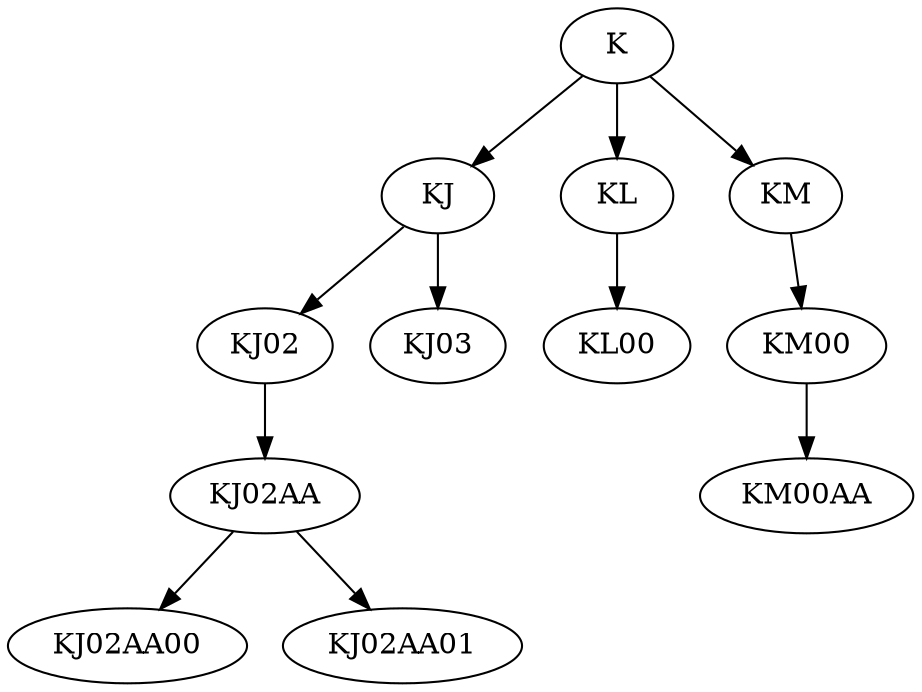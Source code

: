 digraph tree {
    "K";
    "KJ";
    "KJ02";
    "KJ02AA";
    "KJ02AA00";
    "KJ02AA01";
    "KJ03";
    "KL";
    "KL00";
    "KM";
    "KM00";
    "KM00AA";
    "K" -> "KJ";
    "K" -> "KL";
    "K" -> "KM";
    "KJ" -> "KJ02";
    "KJ" -> "KJ03";
    "KJ02" -> "KJ02AA";
    "KJ02AA" -> "KJ02AA00";
    "KJ02AA" -> "KJ02AA01";
    "KL" -> "KL00";
    "KM" -> "KM00";
    "KM00" -> "KM00AA";
}
